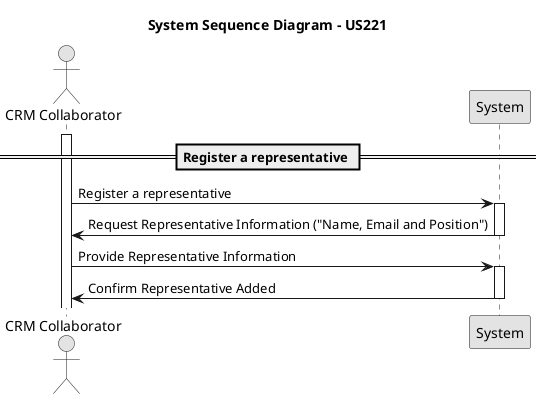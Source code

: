 @startuml
skinparam monochrome true
skinparam packageStyle rectangle
skinparam shadowing false

actor "CRM Collaborator" as crmCollaborator
participant "System" as system

title System Sequence Diagram - US221

== Register a representative ==
activate crmCollaborator

crmCollaborator -> system : Register a representative
activate system

system -> crmCollaborator : Request Representative Information ("Name, Email and Position")
deactivate system
crmCollaborator -> system : Provide Representative Information

activate system

system -> crmCollaborator : Confirm Representative Added
deactivate system



@enduml
